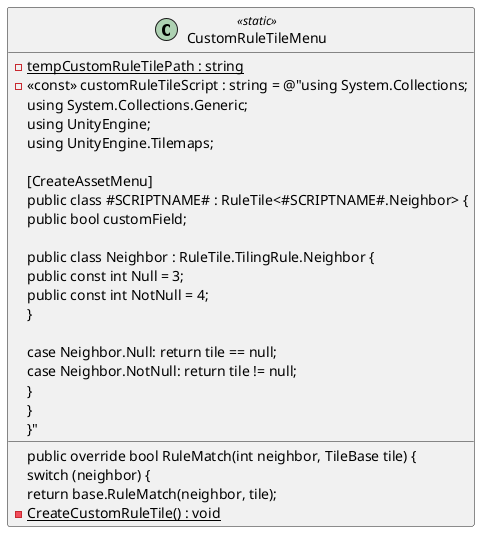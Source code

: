 @startuml
class CustomRuleTileMenu <<static>> {
    - {static} tempCustomRuleTilePath : string
    - <<const>> customRuleTileScript : string = @"using System.Collections;
using System.Collections.Generic;
using UnityEngine;
using UnityEngine.Tilemaps;

[CreateAssetMenu]
public class #SCRIPTNAME# : RuleTile<#SCRIPTNAME#.Neighbor> {
    public bool customField;

    public class Neighbor : RuleTile.TilingRule.Neighbor {
        public const int Null = 3;
        public const int NotNull = 4;
    &#125;

    public override bool RuleMatch(int neighbor, TileBase tile) {
        switch (neighbor) {
            case Neighbor.Null: return tile == null;
            case Neighbor.NotNull: return tile != null;
        &#125;
        return base.RuleMatch(neighbor, tile);
    &#125;
}"
    {static} - CreateCustomRuleTile() : void
}
@enduml
